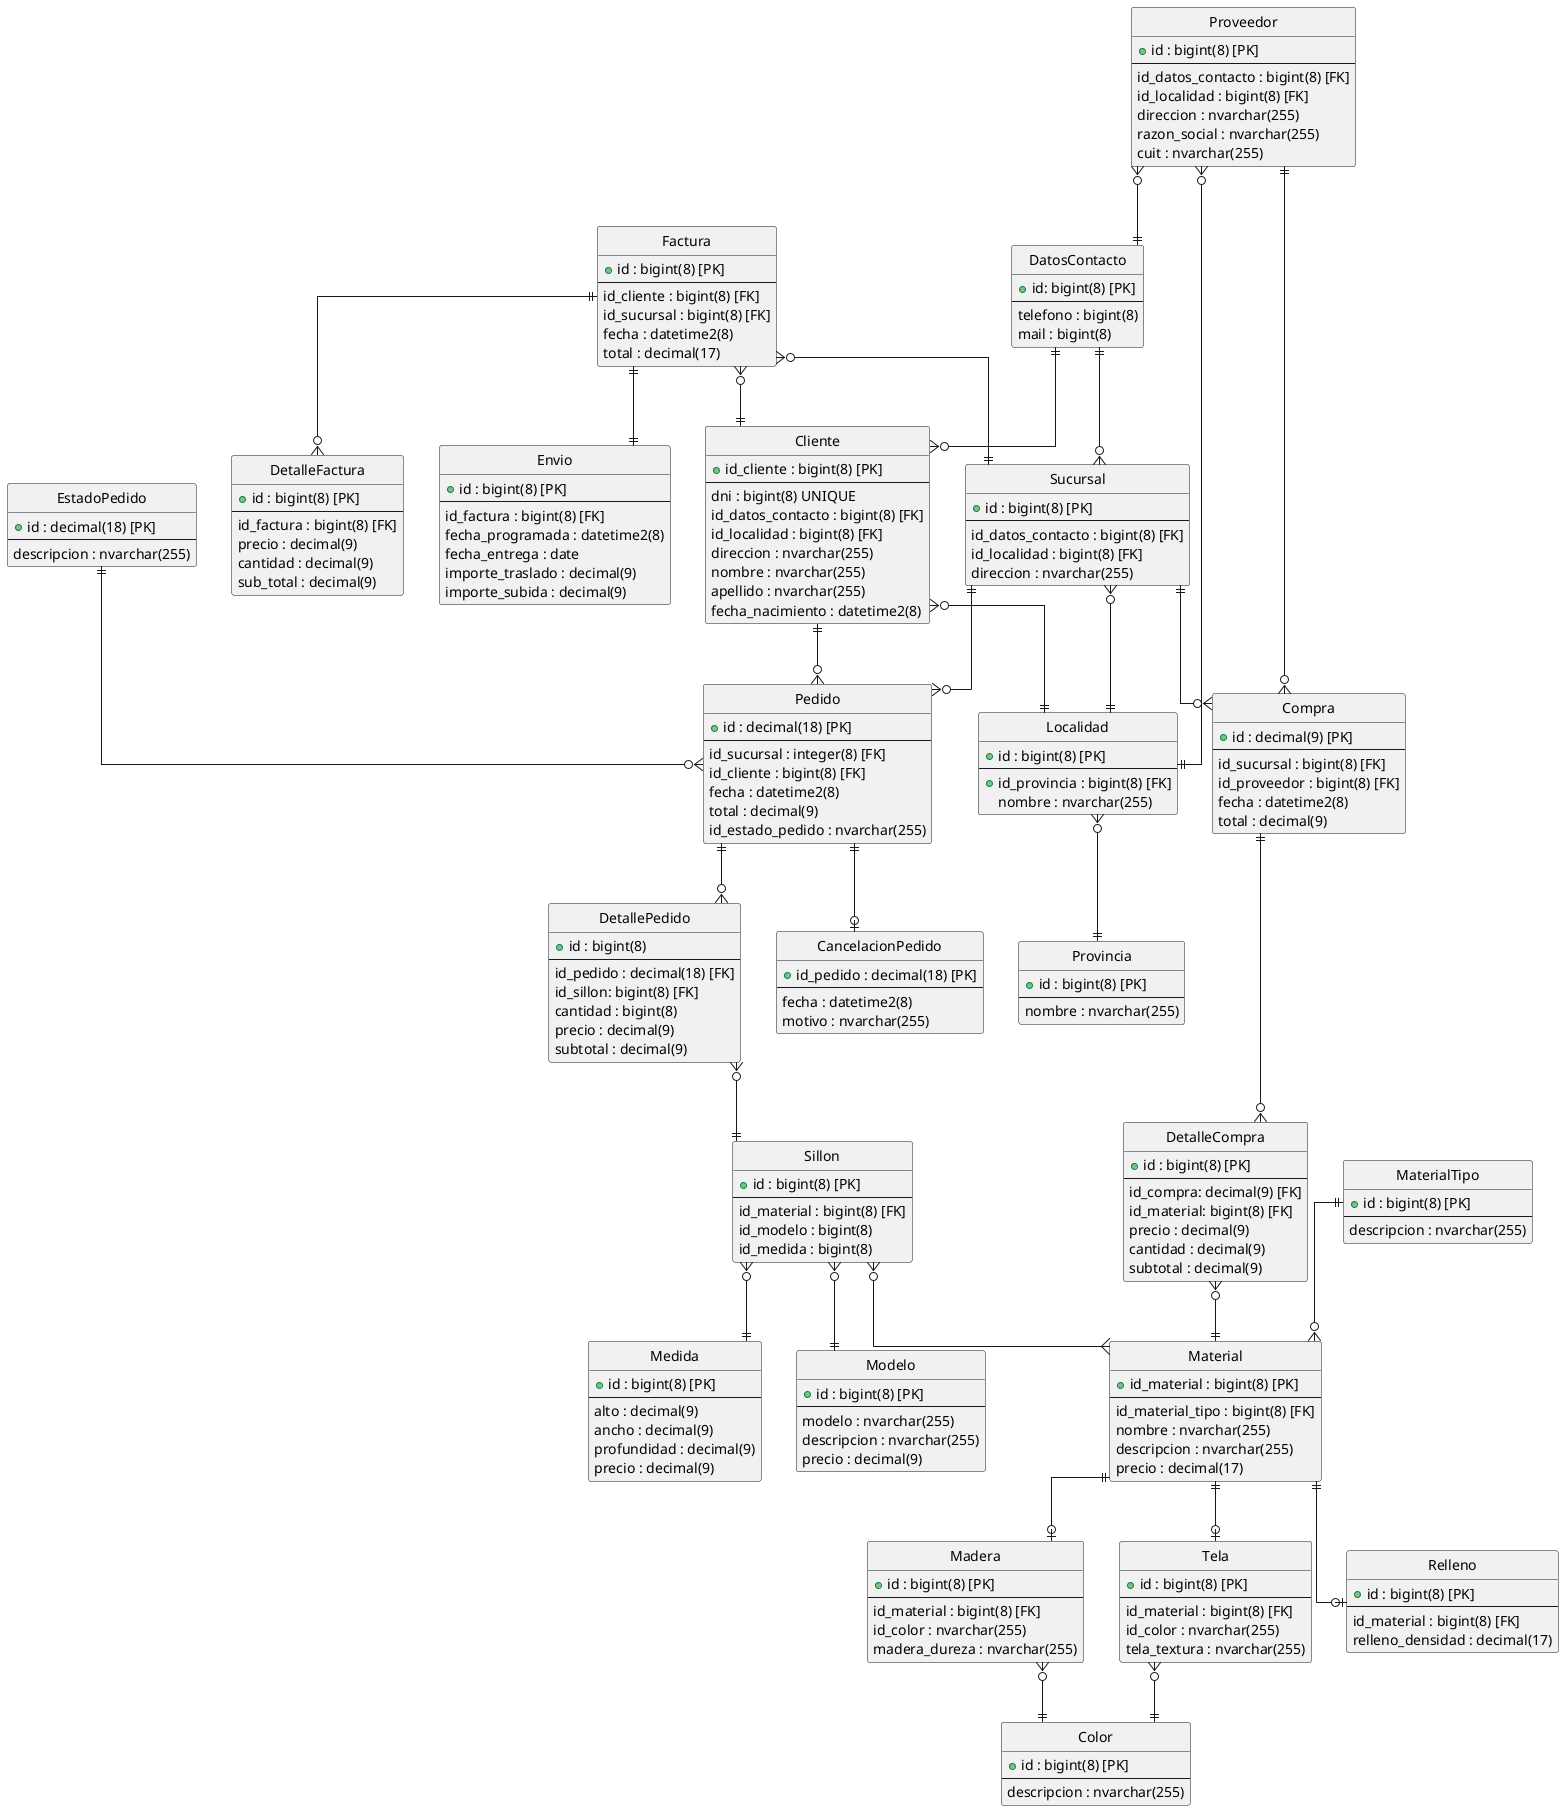 @startuml
skinparam linetype ortho
hide circle
skinparam shadowing false

' Entidades principales
entity "Pedido" {
  + id : decimal(18) [PK]
  --
  id_sucursal : integer(8) [FK]
  id_cliente : bigint(8) [FK]
  fecha : datetime2(8)
  total : decimal(9)
  id_estado_pedido : nvarchar(255)
}

entity "EstadoPedido" {
  + id : decimal(18) [PK]
  --
  descripcion : nvarchar(255)
}

entity "Sucursal" {
  + id : bigint(8) [PK]
  --
  id_datos_contacto : bigint(8) [FK]
  id_localidad : bigint(8) [FK]
  direccion : nvarchar(255)
}

entity "Cliente" {
  + id_cliente : bigint(8) [PK]
  --
  dni : bigint(8) UNIQUE
  id_datos_contacto : bigint(8) [FK]
  id_localidad : bigint(8) [FK]
  direccion : nvarchar(255)
  nombre : nvarchar(255)
  apellido : nvarchar(255)
  fecha_nacimiento : datetime2(8)
}

entity "DatosContacto" {
  + id: bigint(8) [PK]
  --
  telefono : bigint(8)
  mail : bigint(8)
}

entity "Localidad" {
  +id : bigint(8) [PK]
  --
  +id_provincia : bigint(8) [FK]
  nombre : nvarchar(255)
}

entity "Provincia" {
  +id : bigint(8) [PK]
  --
  nombre : nvarchar(255)
}

' Entidades de transacción
entity "Factura" {
  + id : bigint(8) [PK]
  --
  id_cliente : bigint(8) [FK]
  id_sucursal : bigint(8) [FK]
  fecha : datetime2(8)
  total : decimal(17)
}

entity "Envio" {
  + id : bigint(8) [PK]
  --
  id_factura : bigint(8) [FK]
  fecha_programada : datetime2(8)
  fecha_entrega : date
  importe_traslado : decimal(9)
  importe_subida : decimal(9)
}

' Entidades de productos
entity "Sillon" {
  + id : bigint(8) [PK]
  --
  id_material : bigint(8) [FK]
  id_modelo : bigint(8)
  id_medida : bigint(8)
}

entity "Modelo" {
  + id : bigint(8) [PK]
  --
  modelo : nvarchar(255)
  descripcion : nvarchar(255)
  precio : decimal(9)
}

entity "Medida" {
  + id : bigint(8) [PK]
  --
  alto : decimal(9)
  ancho : decimal(9)
  profundidad : decimal(9)
  precio : decimal(9)
}

' Entidades de materiales
entity "Material" {
  + id_material : bigint(8) [PK]
  --
  id_material_tipo : bigint(8) [FK]
  nombre : nvarchar(255)
  descripcion : nvarchar(255)
  precio : decimal(17)
}

entity "MaterialTipo" {
  + id : bigint(8) [PK]
  --
  descripcion : nvarchar(255)
}

entity "Color" {
  + id : bigint(8) [PK]
  --
  descripcion : nvarchar(255)
}

entity "Tela" {
  + id : bigint(8) [PK]
  --
  id_material : bigint(8) [FK]
  id_color : nvarchar(255)
  tela_textura : nvarchar(255)
}

entity "Relleno" {
  + id : bigint(8) [PK]
  --
  id_material : bigint(8) [FK]
  relleno_densidad : decimal(17)
}

entity "Madera" {
  + id : bigint(8) [PK]
  --
  id_material : bigint(8) [FK]
  id_color : nvarchar(255)
  madera_dureza : nvarchar(255)
}


' Entidades de compras
entity "Compra" {
  + id : decimal(9) [PK]
  --
  id_sucursal : bigint(8) [FK]
  id_proveedor : bigint(8) [FK]
  fecha : datetime2(8)
  total : decimal(9)
}

entity "Proveedor" {
  + id : bigint(8) [PK]
  --
  id_datos_contacto : bigint(8) [FK]
  id_localidad : bigint(8) [FK]
  direccion : nvarchar(255)
  razon_social : nvarchar(255)
  cuit : nvarchar(255)
}

entity "DetallePedido" {
  + id : bigint(8)
  --
  id_pedido : decimal(18) [FK]
  id_sillon: bigint(8) [FK]
  cantidad : bigint(8)
  precio : decimal(9)
  subtotal : decimal(9)
}

entity "DetalleFactura" {
  + id : bigint(8) [PK]
  --
  id_factura : bigint(8) [FK]
  precio : decimal(9)
  cantidad : decimal(9)
  sub_total : decimal(9)
}

entity "DetalleCompra" {
  + id : bigint(8) [PK]
  --
  id_compra: decimal(9) [FK]
  id_material: bigint(8) [FK]
  precio : decimal(9)
  cantidad : decimal(9)
  subtotal : decimal(9)
}

entity "CancelacionPedido" {
  + id_pedido : decimal(18) [PK]
  --
  fecha : datetime2(8)
  motivo : nvarchar(255)
}


' Relaciones principales
Cliente ||--o{ Pedido 
Sucursal ||--o{ Pedido 
Sucursal ||--o{ Compra 
Proveedor ||--o{ Compra 
Pedido ||--o| CancelacionPedido
Proveedor}o--||DatosContacto

Cliente}o--||Localidad
Sucursal}o--||Localidad
Proveedor}o--||Localidad
Localidad}o--||Provincia

DetallePedido}o--||Sillon
Pedido ||--o{ DetallePedido 
Factura ||--o{ DetalleFactura 
Factura ||--|| Envio 
Compra ||--o{ DetalleCompra 

' Relaciones de materiales
Material||--o|Relleno
Material||--o|Madera
Material||--o|Tela


Madera}o--||Color
Tela}o--||Color

MaterialTipo||--o{Material

Sillon }o--|| Modelo 
Sillon }o--|| Medida
Sillon }o--{ Material
Factura}o--||Cliente
Factura}o--||Sucursal

' Relaciones de datos personales
DatosContacto ||--o{ Sucursal 
DatosContacto ||--o{ Cliente 
DetalleCompra}o--||Material
' DetallePedido||--||DetalleFactura
EstadoPedido ||--o{ Pedido

@enduml